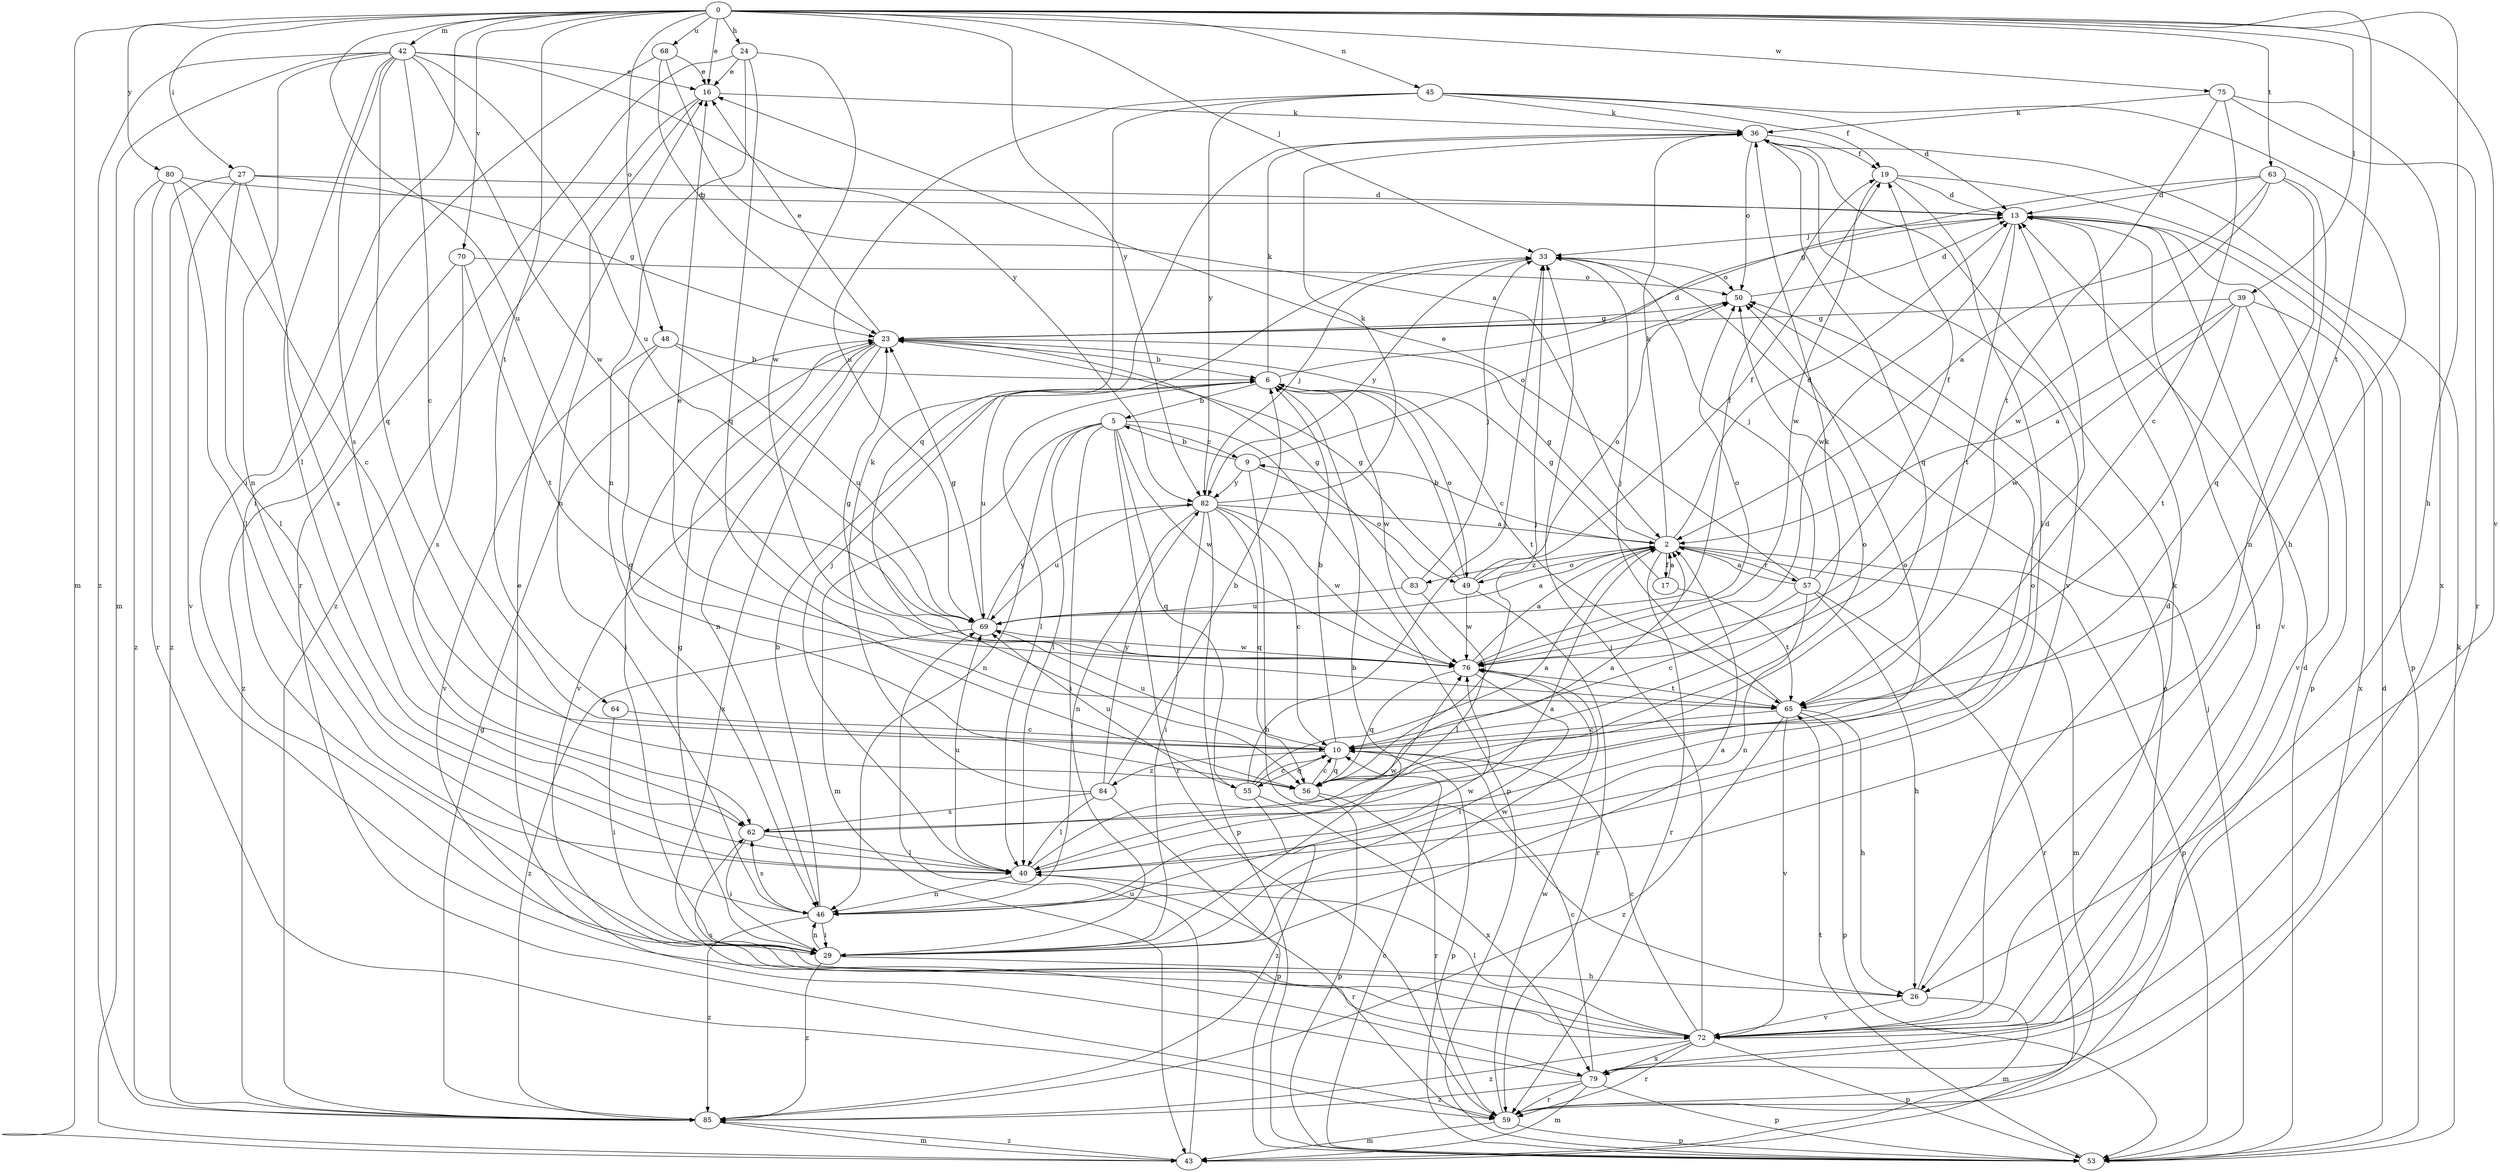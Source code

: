 strict digraph  {
0;
2;
5;
6;
9;
10;
13;
16;
17;
19;
23;
24;
26;
27;
29;
33;
36;
39;
40;
42;
43;
45;
46;
48;
49;
50;
53;
55;
56;
57;
59;
62;
63;
64;
65;
68;
69;
70;
72;
75;
76;
79;
80;
82;
83;
84;
85;
0 -> 16  [label=e];
0 -> 24  [label=h];
0 -> 26  [label=h];
0 -> 27  [label=i];
0 -> 29  [label=i];
0 -> 33  [label=j];
0 -> 39  [label=l];
0 -> 42  [label=m];
0 -> 43  [label=m];
0 -> 45  [label=n];
0 -> 48  [label=o];
0 -> 63  [label=t];
0 -> 64  [label=t];
0 -> 65  [label=t];
0 -> 68  [label=u];
0 -> 69  [label=u];
0 -> 70  [label=v];
0 -> 72  [label=v];
0 -> 75  [label=w];
0 -> 80  [label=y];
0 -> 82  [label=y];
2 -> 9  [label=c];
2 -> 13  [label=d];
2 -> 17  [label=f];
2 -> 23  [label=g];
2 -> 36  [label=k];
2 -> 43  [label=m];
2 -> 49  [label=o];
2 -> 53  [label=p];
2 -> 57  [label=r];
2 -> 59  [label=r];
2 -> 83  [label=z];
5 -> 9  [label=c];
5 -> 29  [label=i];
5 -> 40  [label=l];
5 -> 43  [label=m];
5 -> 46  [label=n];
5 -> 53  [label=p];
5 -> 55  [label=q];
5 -> 59  [label=r];
5 -> 76  [label=w];
6 -> 5  [label=b];
6 -> 13  [label=d];
6 -> 36  [label=k];
6 -> 40  [label=l];
6 -> 49  [label=o];
6 -> 65  [label=t];
6 -> 69  [label=u];
6 -> 76  [label=w];
9 -> 5  [label=b];
9 -> 26  [label=h];
9 -> 49  [label=o];
9 -> 50  [label=o];
9 -> 82  [label=y];
10 -> 6  [label=b];
10 -> 36  [label=k];
10 -> 53  [label=p];
10 -> 55  [label=q];
10 -> 56  [label=q];
10 -> 69  [label=u];
10 -> 84  [label=z];
13 -> 33  [label=j];
13 -> 53  [label=p];
13 -> 65  [label=t];
13 -> 72  [label=v];
13 -> 76  [label=w];
16 -> 36  [label=k];
16 -> 46  [label=n];
16 -> 85  [label=z];
17 -> 2  [label=a];
17 -> 23  [label=g];
17 -> 65  [label=t];
19 -> 13  [label=d];
19 -> 40  [label=l];
19 -> 53  [label=p];
19 -> 76  [label=w];
23 -> 6  [label=b];
23 -> 16  [label=e];
23 -> 29  [label=i];
23 -> 46  [label=n];
23 -> 72  [label=v];
23 -> 79  [label=x];
24 -> 16  [label=e];
24 -> 46  [label=n];
24 -> 56  [label=q];
24 -> 59  [label=r];
24 -> 76  [label=w];
26 -> 13  [label=d];
26 -> 43  [label=m];
26 -> 72  [label=v];
27 -> 13  [label=d];
27 -> 23  [label=g];
27 -> 40  [label=l];
27 -> 62  [label=s];
27 -> 72  [label=v];
27 -> 85  [label=z];
29 -> 2  [label=a];
29 -> 6  [label=b];
29 -> 23  [label=g];
29 -> 26  [label=h];
29 -> 46  [label=n];
29 -> 76  [label=w];
29 -> 85  [label=z];
33 -> 50  [label=o];
33 -> 82  [label=y];
36 -> 19  [label=f];
36 -> 50  [label=o];
36 -> 56  [label=q];
36 -> 72  [label=v];
39 -> 2  [label=a];
39 -> 23  [label=g];
39 -> 65  [label=t];
39 -> 72  [label=v];
39 -> 76  [label=w];
39 -> 79  [label=x];
40 -> 2  [label=a];
40 -> 33  [label=j];
40 -> 46  [label=n];
40 -> 50  [label=o];
40 -> 59  [label=r];
40 -> 69  [label=u];
40 -> 76  [label=w];
42 -> 10  [label=c];
42 -> 16  [label=e];
42 -> 40  [label=l];
42 -> 43  [label=m];
42 -> 46  [label=n];
42 -> 56  [label=q];
42 -> 62  [label=s];
42 -> 69  [label=u];
42 -> 76  [label=w];
42 -> 82  [label=y];
42 -> 85  [label=z];
43 -> 69  [label=u];
43 -> 85  [label=z];
45 -> 13  [label=d];
45 -> 19  [label=f];
45 -> 26  [label=h];
45 -> 36  [label=k];
45 -> 56  [label=q];
45 -> 69  [label=u];
45 -> 82  [label=y];
46 -> 6  [label=b];
46 -> 29  [label=i];
46 -> 62  [label=s];
46 -> 76  [label=w];
46 -> 85  [label=z];
48 -> 6  [label=b];
48 -> 56  [label=q];
48 -> 69  [label=u];
48 -> 72  [label=v];
49 -> 6  [label=b];
49 -> 19  [label=f];
49 -> 23  [label=g];
49 -> 50  [label=o];
49 -> 59  [label=r];
49 -> 76  [label=w];
50 -> 13  [label=d];
50 -> 23  [label=g];
53 -> 10  [label=c];
53 -> 13  [label=d];
53 -> 33  [label=j];
53 -> 36  [label=k];
53 -> 65  [label=t];
55 -> 2  [label=a];
55 -> 10  [label=c];
55 -> 33  [label=j];
55 -> 69  [label=u];
55 -> 79  [label=x];
55 -> 85  [label=z];
56 -> 2  [label=a];
56 -> 10  [label=c];
56 -> 33  [label=j];
56 -> 50  [label=o];
56 -> 53  [label=p];
56 -> 59  [label=r];
57 -> 2  [label=a];
57 -> 10  [label=c];
57 -> 16  [label=e];
57 -> 19  [label=f];
57 -> 26  [label=h];
57 -> 33  [label=j];
57 -> 46  [label=n];
57 -> 59  [label=r];
59 -> 13  [label=d];
59 -> 43  [label=m];
59 -> 53  [label=p];
59 -> 76  [label=w];
62 -> 13  [label=d];
62 -> 29  [label=i];
62 -> 40  [label=l];
62 -> 50  [label=o];
63 -> 2  [label=a];
63 -> 13  [label=d];
63 -> 23  [label=g];
63 -> 46  [label=n];
63 -> 56  [label=q];
63 -> 76  [label=w];
64 -> 10  [label=c];
64 -> 29  [label=i];
65 -> 10  [label=c];
65 -> 16  [label=e];
65 -> 26  [label=h];
65 -> 33  [label=j];
65 -> 53  [label=p];
65 -> 72  [label=v];
65 -> 85  [label=z];
68 -> 2  [label=a];
68 -> 16  [label=e];
68 -> 23  [label=g];
68 -> 29  [label=i];
69 -> 2  [label=a];
69 -> 19  [label=f];
69 -> 23  [label=g];
69 -> 76  [label=w];
69 -> 82  [label=y];
69 -> 85  [label=z];
70 -> 50  [label=o];
70 -> 62  [label=s];
70 -> 65  [label=t];
70 -> 85  [label=z];
72 -> 10  [label=c];
72 -> 13  [label=d];
72 -> 33  [label=j];
72 -> 36  [label=k];
72 -> 40  [label=l];
72 -> 53  [label=p];
72 -> 59  [label=r];
72 -> 62  [label=s];
72 -> 79  [label=x];
72 -> 85  [label=z];
75 -> 10  [label=c];
75 -> 36  [label=k];
75 -> 59  [label=r];
75 -> 65  [label=t];
75 -> 79  [label=x];
76 -> 2  [label=a];
76 -> 23  [label=g];
76 -> 29  [label=i];
76 -> 50  [label=o];
76 -> 56  [label=q];
76 -> 65  [label=t];
79 -> 10  [label=c];
79 -> 16  [label=e];
79 -> 43  [label=m];
79 -> 50  [label=o];
79 -> 53  [label=p];
79 -> 59  [label=r];
79 -> 85  [label=z];
80 -> 10  [label=c];
80 -> 13  [label=d];
80 -> 40  [label=l];
80 -> 59  [label=r];
80 -> 85  [label=z];
82 -> 2  [label=a];
82 -> 10  [label=c];
82 -> 29  [label=i];
82 -> 33  [label=j];
82 -> 36  [label=k];
82 -> 46  [label=n];
82 -> 53  [label=p];
82 -> 56  [label=q];
82 -> 69  [label=u];
82 -> 76  [label=w];
83 -> 23  [label=g];
83 -> 33  [label=j];
83 -> 40  [label=l];
83 -> 69  [label=u];
84 -> 6  [label=b];
84 -> 36  [label=k];
84 -> 40  [label=l];
84 -> 53  [label=p];
84 -> 62  [label=s];
84 -> 82  [label=y];
85 -> 23  [label=g];
85 -> 43  [label=m];
}
